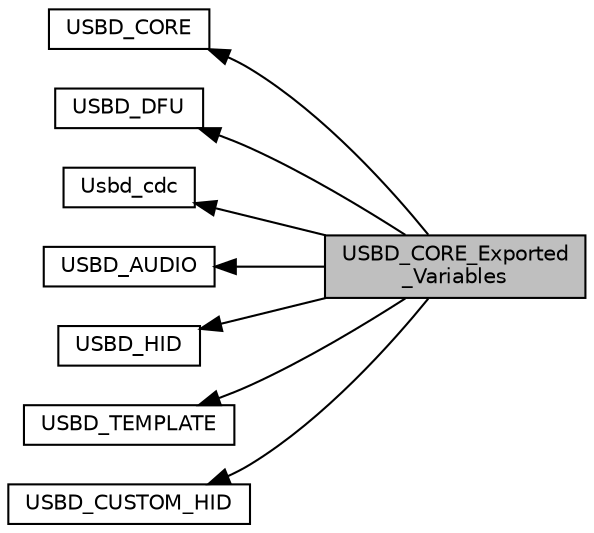 digraph "USBD_CORE_Exported_Variables"
{
  edge [fontname="Helvetica",fontsize="10",labelfontname="Helvetica",labelfontsize="10"];
  node [fontname="Helvetica",fontsize="10",shape=record];
  rankdir=LR;
  Node7 [label="USBD_CORE",height=0.2,width=0.4,color="black", fillcolor="white", style="filled",URL="$group___u_s_b_d___c_o_r_e.html",tooltip="This file is the Header file for usbd_core.c file. "];
  Node0 [label="USBD_CORE_Exported\l_Variables",height=0.2,width=0.4,color="black", fillcolor="grey75", style="filled", fontcolor="black"];
  Node4 [label="USBD_DFU",height=0.2,width=0.4,color="black", fillcolor="white", style="filled",URL="$group___u_s_b_d___d_f_u.html",tooltip="This file is the Header file for usbd_dfu.c. "];
  Node2 [label="Usbd_cdc",height=0.2,width=0.4,color="black", fillcolor="white", style="filled",URL="$group__usbd__cdc.html",tooltip="This file is the Header file for usbd_cdc.c. "];
  Node1 [label="USBD_AUDIO",height=0.2,width=0.4,color="black", fillcolor="white", style="filled",URL="$group___u_s_b_d___a_u_d_i_o.html",tooltip="This file is the Header file for usbd_audio.c. "];
  Node5 [label="USBD_HID",height=0.2,width=0.4,color="black", fillcolor="white", style="filled",URL="$group___u_s_b_d___h_i_d.html",tooltip="This file is the Header file for usbd_hid.c. "];
  Node6 [label="USBD_TEMPLATE",height=0.2,width=0.4,color="black", fillcolor="white", style="filled",URL="$group___u_s_b_d___t_e_m_p_l_a_t_e.html",tooltip="This file is the header file for usbd_template_core.c. "];
  Node3 [label="USBD_CUSTOM_HID",height=0.2,width=0.4,color="black", fillcolor="white", style="filled",URL="$group___u_s_b_d___c_u_s_t_o_m___h_i_d.html",tooltip="This file is the Header file for USBD_customhid.c. "];
  Node1->Node0 [shape=plaintext, dir="back", style="solid"];
  Node2->Node0 [shape=plaintext, dir="back", style="solid"];
  Node3->Node0 [shape=plaintext, dir="back", style="solid"];
  Node4->Node0 [shape=plaintext, dir="back", style="solid"];
  Node5->Node0 [shape=plaintext, dir="back", style="solid"];
  Node6->Node0 [shape=plaintext, dir="back", style="solid"];
  Node7->Node0 [shape=plaintext, dir="back", style="solid"];
}
